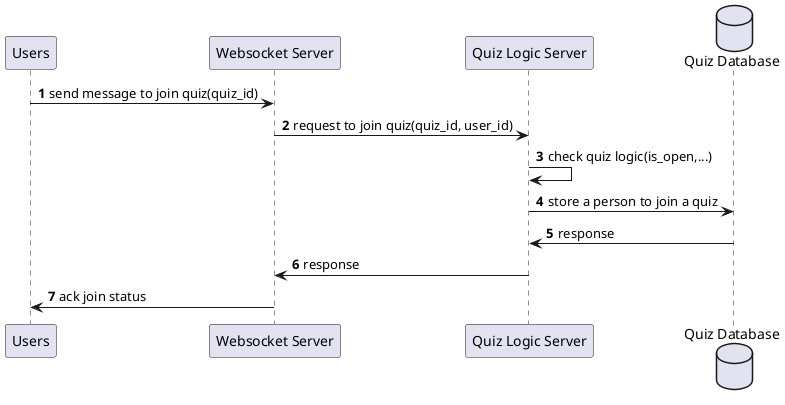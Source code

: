 @startuml
autonumber

participant "Users" as users
participant "Websocket Server" as ws
participant "Quiz Logic Server" as qs
database "Quiz Database" as db


users -> ws: send message to join quiz(quiz_id)
ws -> qs: request to join quiz(quiz_id, user_id)
qs -> qs: check quiz logic(is_open,...)
qs -> db: store a person to join a quiz
db -> qs: response
qs -> ws: response
ws -> users: ack join status





@enduml
